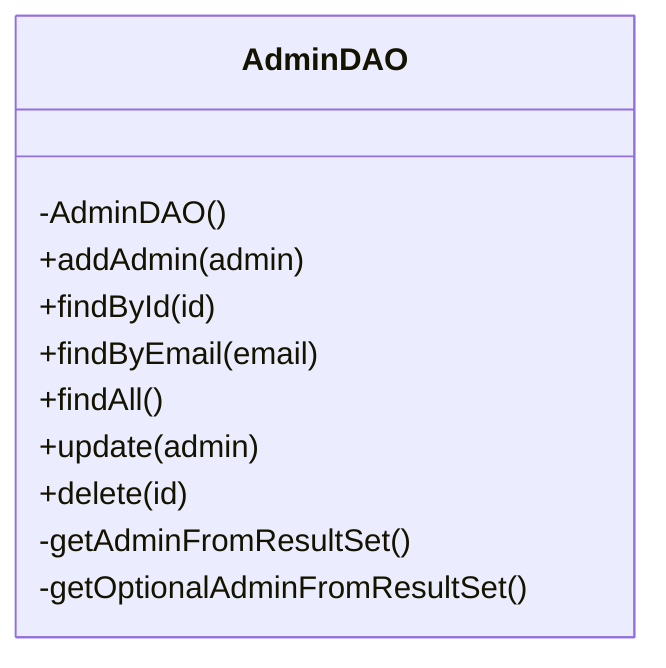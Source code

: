 classDiagram
    class AdminDAO {
        -AdminDAO()
        +addAdmin(admin)
        +findById(id)
        +findByEmail(email)
        +findAll()
        +update(admin)
        +delete(id)

        -getAdminFromResultSet()
        -getOptionalAdminFromResultSet()
    }